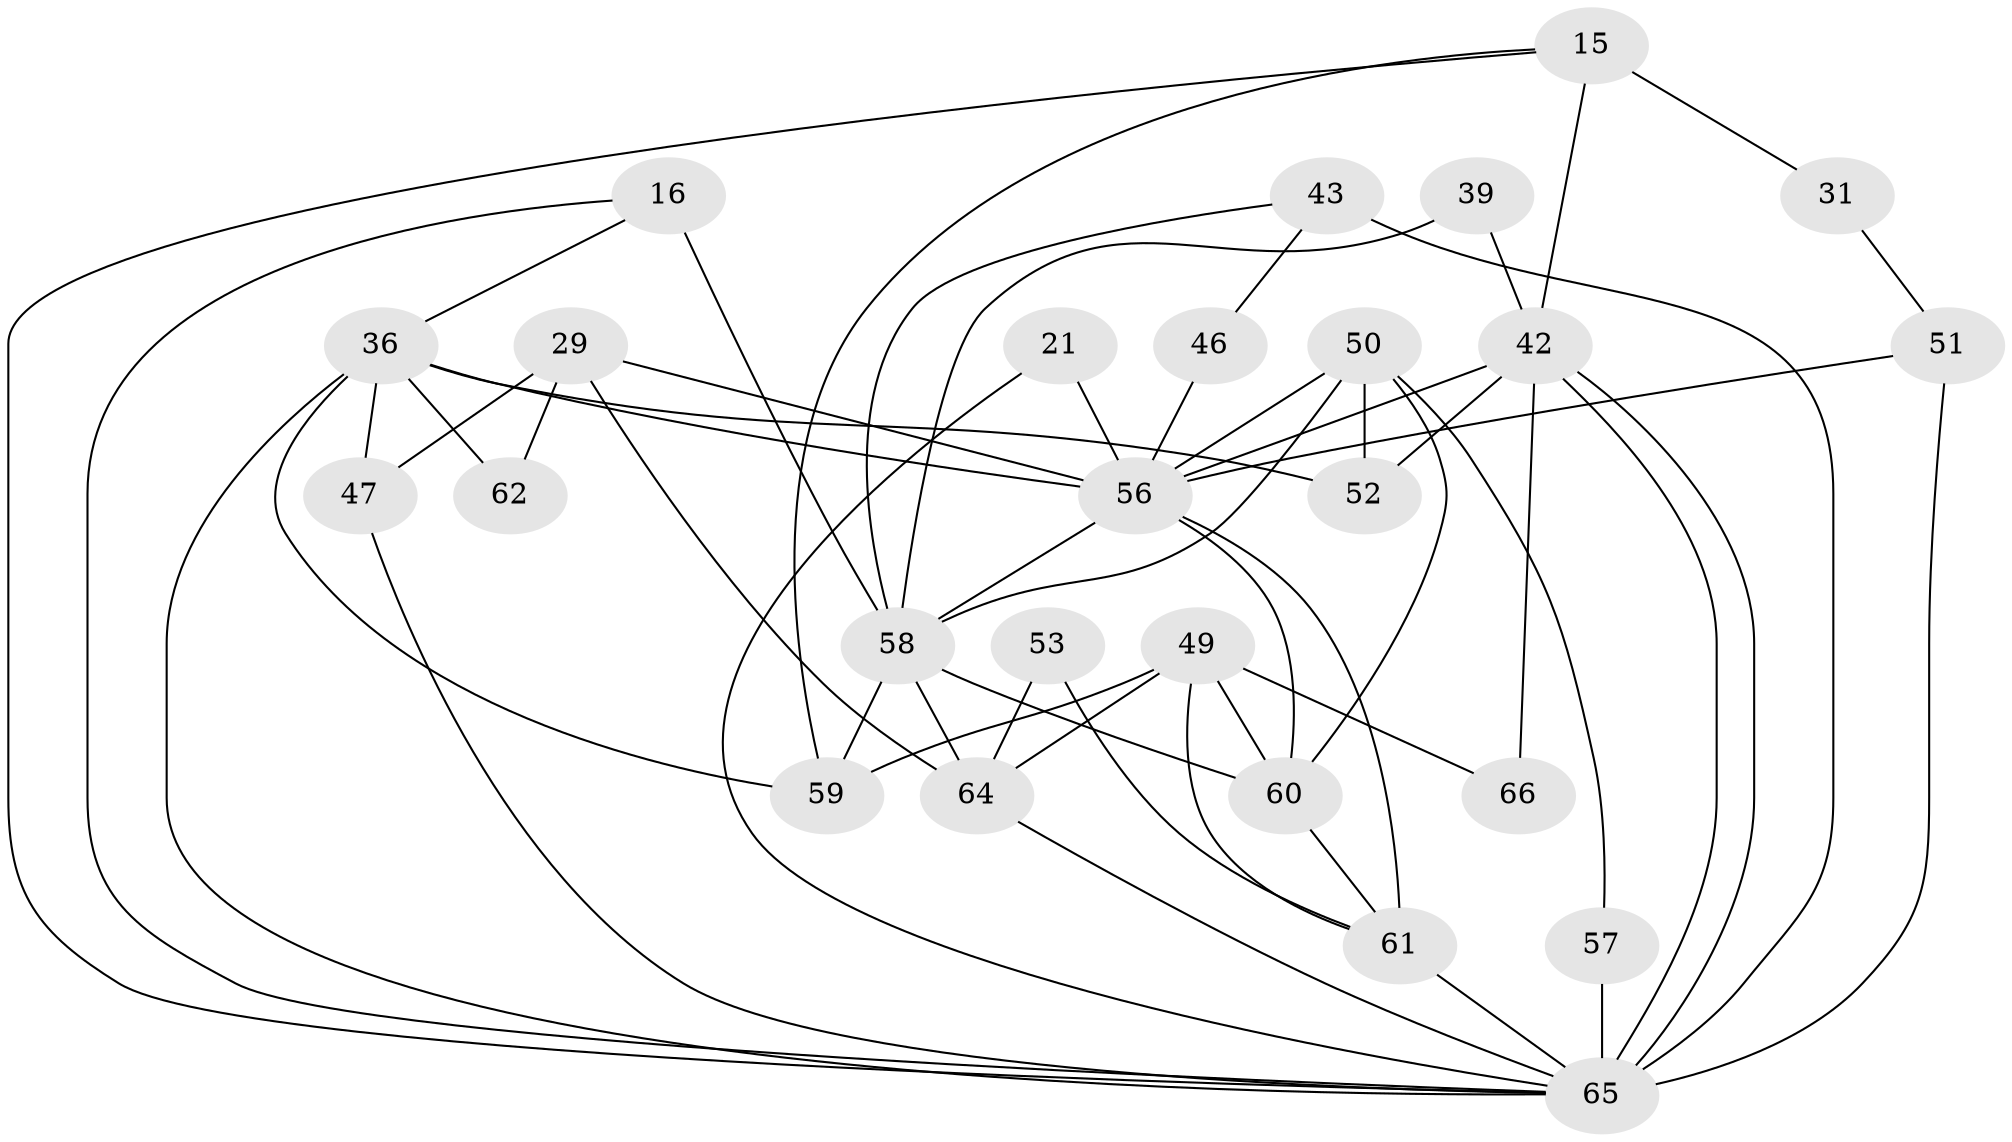 // original degree distribution, {4: 0.16666666666666666, 3: 0.2727272727272727, 5: 0.21212121212121213, 6: 0.12121212121212122, 2: 0.18181818181818182, 7: 0.030303030303030304, 10: 0.015151515151515152}
// Generated by graph-tools (version 1.1) at 2025/54/03/04/25 21:54:40]
// undirected, 26 vertices, 56 edges
graph export_dot {
graph [start="1"]
  node [color=gray90,style=filled];
  15 [super="+12"];
  16;
  21;
  29 [super="+28"];
  31;
  36 [super="+32+20"];
  39;
  42 [super="+11+14"];
  43 [super="+33+25"];
  46;
  47 [super="+23"];
  49 [super="+18"];
  50 [super="+38"];
  51 [super="+27"];
  52 [super="+37"];
  53;
  56 [super="+30+3+54"];
  57 [super="+7"];
  58 [super="+35+10"];
  59 [super="+24"];
  60 [super="+26"];
  61 [super="+44+48"];
  62;
  64 [super="+63"];
  65 [super="+41+45+55+40"];
  66;
  15 -- 31 [weight=2];
  15 -- 59;
  15 -- 42;
  15 -- 65;
  16 -- 58 [weight=3];
  16 -- 36;
  16 -- 65;
  21 -- 56 [weight=2];
  21 -- 65;
  29 -- 47 [weight=2];
  29 -- 62;
  29 -- 56 [weight=2];
  29 -- 64;
  31 -- 51 [weight=2];
  36 -- 62;
  36 -- 59;
  36 -- 56 [weight=3];
  36 -- 52;
  36 -- 47;
  36 -- 65 [weight=4];
  39 -- 42;
  39 -- 58;
  42 -- 65 [weight=2];
  42 -- 65;
  42 -- 56 [weight=3];
  42 -- 66;
  42 -- 52;
  43 -- 65 [weight=4];
  43 -- 58 [weight=2];
  43 -- 46;
  46 -- 56 [weight=2];
  47 -- 65;
  49 -- 64;
  49 -- 66;
  49 -- 61 [weight=2];
  49 -- 59;
  49 -- 60 [weight=2];
  50 -- 58 [weight=2];
  50 -- 60;
  50 -- 57 [weight=2];
  50 -- 56;
  50 -- 52;
  51 -- 56;
  51 -- 65 [weight=4];
  53 -- 61;
  53 -- 64;
  56 -- 58 [weight=2];
  56 -- 60;
  56 -- 61 [weight=4];
  57 -- 65 [weight=2];
  58 -- 59 [weight=2];
  58 -- 64;
  58 -- 60;
  60 -- 61 [weight=2];
  61 -- 65 [weight=2];
  64 -- 65;
}
